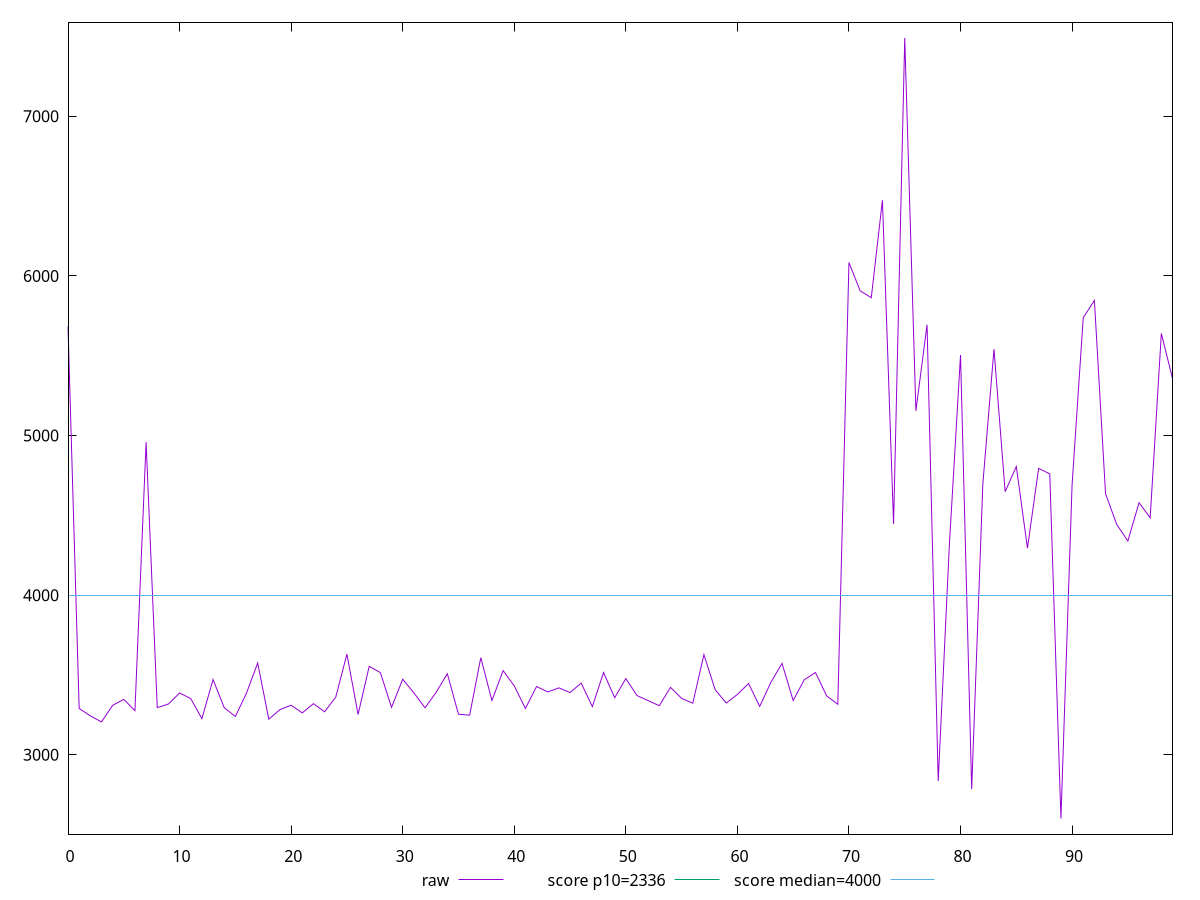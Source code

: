 reset

$raw <<EOF
0 5681.977500000001
1 3289.6820000000007
2 3243.6500000000005
3 3205.796
4 3309.3600000000006
5 3347.1285
6 3276.3319999999994
7 4958.82
8 3295.316
9 3317.7059999999997
10 3386.875499999999
11 3352.102
12 3226.102
13 3471.1575
14 3295.169999999999
15 3239.7260000000006
16 3386.5200000000004
17 3574.75
18 3222.6440000000002
19 3282.9825
20 3310.125
21 3262.2380000000003
22 3320.0310000000004
23 3269.1804999999995
24 3361.236
25 3630.3785000000007
26 3252.3535
27 3554.0475
28 3514.566
29 3296.527500000001
30 3473.0744999999997
31 3387.4875
32 3294.296
33 3391.0265
34 3507.567
35 3253.718
36 3247.894
37 3608.0740000000005
38 3339.6180000000004
39 3527.125
40 3431.1825
41 3290.0119999999997
42 3427.3965000000003
43 3393.457500000001
44 3418.986000000001
45 3389.437500000001
46 3448.875
47 3301.5075
48 3515.199999999999
49 3357.237
50 3477.277499999999
51 3370.9125
52 3338.9685
53 3307.124999999999
54 3422.325
55 3353.3475
56 3322.8205
57 3627.4699999999993
58 3408.352500000001
59 3323.912
60 3377.701500000001
61 3446.4375000000005
62 3302.888000000001
63 3453.4575
64 3572.3360000000002
65 3339.8885000000005
66 3470.34
67 3515.415
68 3368.9085000000005
69 3316.3275000000003
70 6083.996999999999
71 5906.846499999998
72 5863.115500000001
73 6473.8195
74 4446.188
75 7491.1984999999995
76 5154.552000000001
77 5693.937500000001
78 2835.624
79 4313.366
80 5504.446499999999
81 2784.7855
82 4696.293000000001
83 5541.608
84 4647.998
85 4806.0145
86 4294.3375
87 4794.486499999999
88 4759.2585
89 2600.416
90 4692.507
91 5738.223999999999
92 5846.465000000001
93 4634.6755
94 4442.9175000000005
95 4339.039000000001
96 4578.683500000001
97 4484.606000000001
98 5639.157
99 5357.7265
EOF

set key outside below
set xrange [0:99]
set yrange [2502.60035:7589.014149999999]
set trange [2502.60035:7589.014149999999]
set terminal svg size 640, 500 enhanced background rgb 'white'
set output "reprap/first-meaningful-paint/samples/pages/raw/values.svg"

plot $raw title "raw" with line, \
     2336 title "score p10=2336", \
     4000 title "score median=4000"

reset
